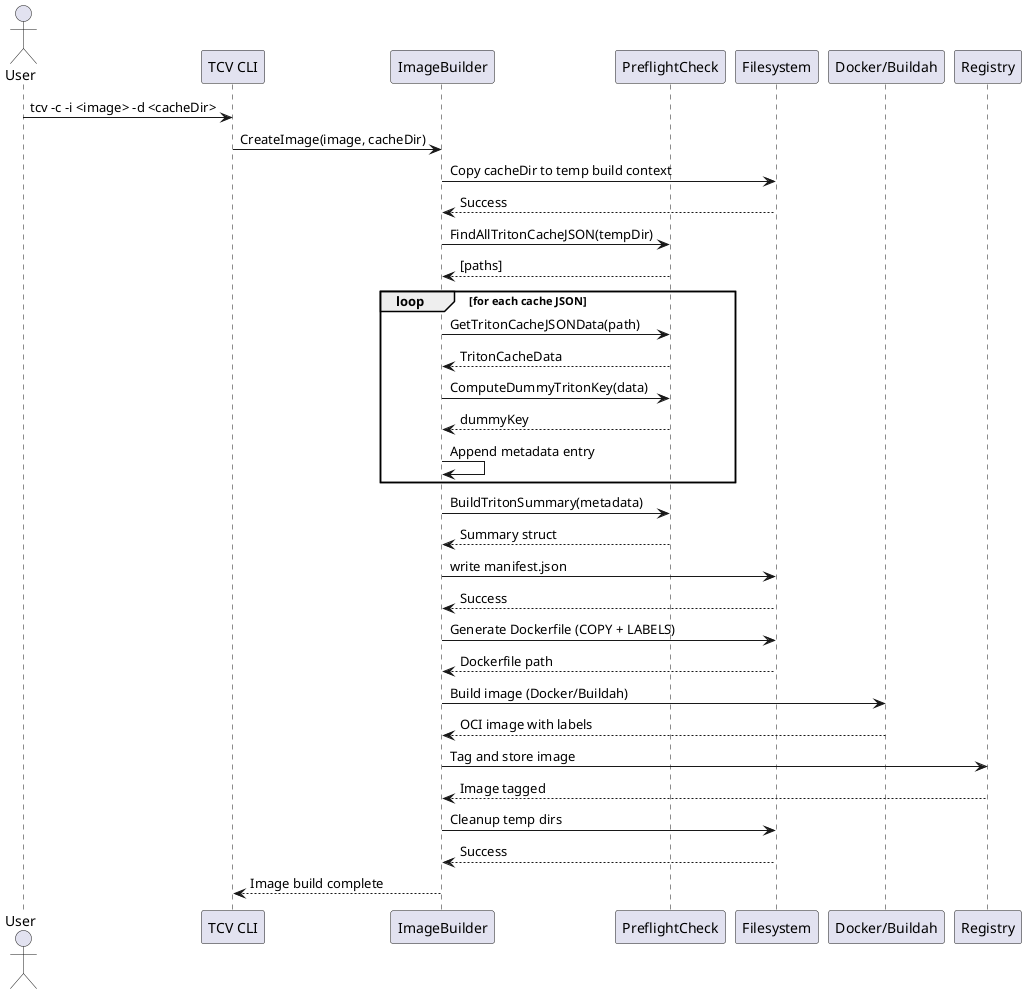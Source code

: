 @startuml
actor User
participant "TCV CLI" as CLI
participant "ImageBuilder" as Builder
participant "PreflightCheck" as Check
participant "Filesystem" as FS
participant "Docker/Buildah" as Backend
participant "Registry" as Registry

User -> CLI : tcv -c -i <image> -d <cacheDir>
CLI -> Builder : CreateImage(image, cacheDir)

Builder -> FS : Copy cacheDir to temp build context
FS --> Builder : Success

Builder -> Check : FindAllTritonCacheJSON(tempDir)
Check --> Builder : [paths]

loop for each cache JSON
    Builder -> Check : GetTritonCacheJSONData(path)
    Check --> Builder : TritonCacheData

    Builder -> Check : ComputeDummyTritonKey(data)
    Check --> Builder : dummyKey

    Builder -> Builder : Append metadata entry
end

Builder -> Check : BuildTritonSummary(metadata)
Check --> Builder : Summary struct

Builder -> FS : write manifest.json
FS --> Builder : Success

Builder -> FS : Generate Dockerfile (COPY + LABELS)
FS --> Builder : Dockerfile path

Builder -> Backend : Build image (Docker/Buildah)
Backend --> Builder : OCI image with labels

Builder -> Registry : Tag and store image
Registry --> Builder : Image tagged

Builder -> FS : Cleanup temp dirs
FS --> Builder : Success

Builder --> CLI : Image build complete
@enduml
